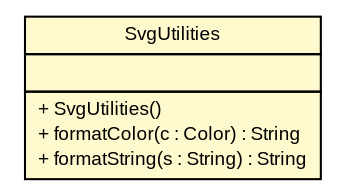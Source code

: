 #!/usr/local/bin/dot
#
# Class diagram 
# Generated by UMLGraph version R5_6 (http://www.umlgraph.org/)
#

digraph G {
	edge [fontname="arial",fontsize=10,labelfontname="arial",labelfontsize=10];
	node [fontname="arial",fontsize=10,shape=plaintext];
	nodesep=0.25;
	ranksep=0.5;
	// pfc.utilities.SvgUtilities
	c15244 [label=<<table title="pfc.utilities.SvgUtilities" border="0" cellborder="1" cellspacing="0" cellpadding="2" port="p" bgcolor="lemonChiffon" href="./SvgUtilities.html">
		<tr><td><table border="0" cellspacing="0" cellpadding="1">
<tr><td align="center" balign="center"> SvgUtilities </td></tr>
		</table></td></tr>
		<tr><td><table border="0" cellspacing="0" cellpadding="1">
<tr><td align="left" balign="left">  </td></tr>
		</table></td></tr>
		<tr><td><table border="0" cellspacing="0" cellpadding="1">
<tr><td align="left" balign="left"> + SvgUtilities() </td></tr>
<tr><td align="left" balign="left"> + formatColor(c : Color) : String </td></tr>
<tr><td align="left" balign="left"> + formatString(s : String) : String </td></tr>
		</table></td></tr>
		</table>>, URL="./SvgUtilities.html", fontname="arial", fontcolor="black", fontsize=9.0];
}

